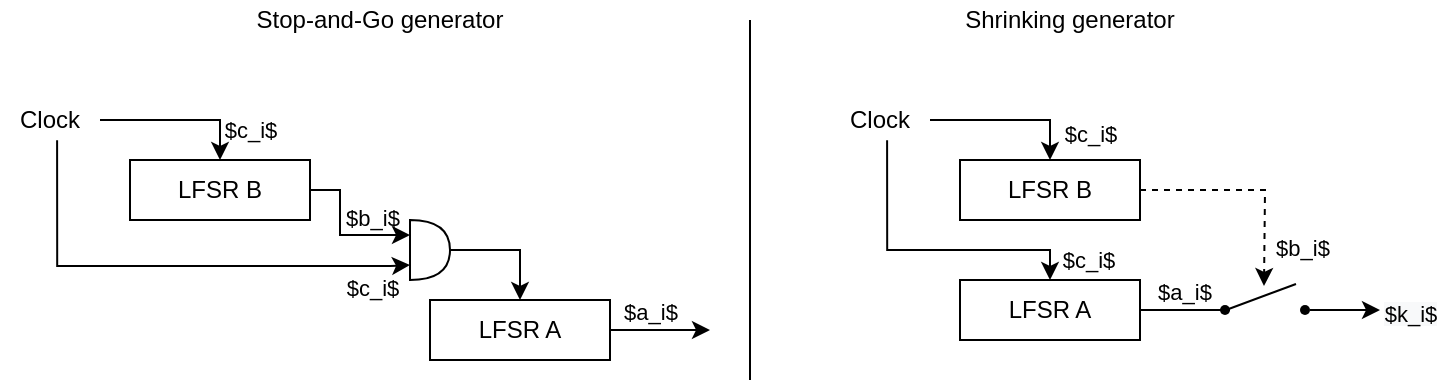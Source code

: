 <mxfile version="18.0.4" type="device"><diagram id="SgTzqGsatj2vo_emuHRF" name="Seite-1"><mxGraphModel dx="256" dy="238" grid="1" gridSize="10" guides="1" tooltips="1" connect="1" arrows="1" fold="1" page="1" pageScale="1" pageWidth="1654" pageHeight="1169" math="0" shadow="0"><root><mxCell id="0"/><mxCell id="1" parent="0"/><mxCell id="GpIzQqV02QC920jfc0ve-8" style="edgeStyle=orthogonalEdgeStyle;rounded=0;orthogonalLoop=1;jettySize=auto;html=1;entryX=0;entryY=0.25;entryDx=0;entryDy=0;entryPerimeter=0;" parent="1" source="GpIzQqV02QC920jfc0ve-2" target="GpIzQqV02QC920jfc0ve-9" edge="1"><mxGeometry relative="1" as="geometry"><mxPoint x="480" y="390" as="targetPoint"/><Array as="points"><mxPoint x="415" y="375"/><mxPoint x="415" y="398"/></Array></mxGeometry></mxCell><mxCell id="GpIzQqV02QC920jfc0ve-14" value="$b_i$" style="edgeLabel;html=1;align=center;verticalAlign=middle;resizable=0;points=[];labelBackgroundColor=none;" parent="GpIzQqV02QC920jfc0ve-8" vertex="1" connectable="0"><mxGeometry x="0.429" relative="1" as="geometry"><mxPoint x="1" y="-9" as="offset"/></mxGeometry></mxCell><mxCell id="GpIzQqV02QC920jfc0ve-2" value="LFSR B" style="rounded=0;whiteSpace=wrap;html=1;" parent="1" vertex="1"><mxGeometry x="310" y="360" width="90" height="30" as="geometry"/></mxCell><mxCell id="GpIzQqV02QC920jfc0ve-13" style="edgeStyle=orthogonalEdgeStyle;rounded=0;orthogonalLoop=1;jettySize=auto;html=1;" parent="1" source="GpIzQqV02QC920jfc0ve-3" edge="1"><mxGeometry relative="1" as="geometry"><mxPoint x="600" y="445" as="targetPoint"/></mxGeometry></mxCell><mxCell id="GpIzQqV02QC920jfc0ve-16" value="$a_i$" style="edgeLabel;html=1;align=center;verticalAlign=middle;resizable=0;points=[];labelBackgroundColor=none;" parent="GpIzQqV02QC920jfc0ve-13" vertex="1" connectable="0"><mxGeometry x="-0.207" relative="1" as="geometry"><mxPoint y="-9" as="offset"/></mxGeometry></mxCell><mxCell id="GpIzQqV02QC920jfc0ve-3" value="LFSR A" style="rounded=0;whiteSpace=wrap;html=1;" parent="1" vertex="1"><mxGeometry x="460" y="430" width="90" height="30" as="geometry"/></mxCell><mxCell id="GpIzQqV02QC920jfc0ve-6" style="edgeStyle=orthogonalEdgeStyle;rounded=0;orthogonalLoop=1;jettySize=auto;html=1;" parent="1" source="GpIzQqV02QC920jfc0ve-4" target="GpIzQqV02QC920jfc0ve-2" edge="1"><mxGeometry relative="1" as="geometry"/></mxCell><mxCell id="GpIzQqV02QC920jfc0ve-33" value="$c_i$" style="edgeLabel;html=1;align=center;verticalAlign=middle;resizable=0;points=[];labelBackgroundColor=none;" parent="GpIzQqV02QC920jfc0ve-6" vertex="1" connectable="0"><mxGeometry x="0.55" y="1" relative="1" as="geometry"><mxPoint x="14" y="3" as="offset"/></mxGeometry></mxCell><mxCell id="GpIzQqV02QC920jfc0ve-11" style="edgeStyle=orthogonalEdgeStyle;rounded=0;orthogonalLoop=1;jettySize=auto;html=1;entryX=0;entryY=0.75;entryDx=0;entryDy=0;entryPerimeter=0;exitX=0.571;exitY=1.005;exitDx=0;exitDy=0;exitPerimeter=0;" parent="1" source="GpIzQqV02QC920jfc0ve-4" target="GpIzQqV02QC920jfc0ve-9" edge="1"><mxGeometry relative="1" as="geometry"><Array as="points"><mxPoint x="274" y="413"/><mxPoint x="440" y="413"/></Array></mxGeometry></mxCell><mxCell id="GpIzQqV02QC920jfc0ve-15" value="$c_i$" style="edgeLabel;html=1;align=center;verticalAlign=middle;resizable=0;points=[];labelBackgroundColor=none;" parent="GpIzQqV02QC920jfc0ve-11" vertex="1" connectable="0"><mxGeometry x="0.877" y="1" relative="1" as="geometry"><mxPoint x="-4" y="12" as="offset"/></mxGeometry></mxCell><mxCell id="GpIzQqV02QC920jfc0ve-4" value="Clock" style="text;html=1;strokeColor=none;fillColor=none;align=center;verticalAlign=middle;whiteSpace=wrap;rounded=0;" parent="1" vertex="1"><mxGeometry x="245" y="330" width="50" height="20" as="geometry"/></mxCell><mxCell id="GpIzQqV02QC920jfc0ve-12" style="edgeStyle=orthogonalEdgeStyle;rounded=0;orthogonalLoop=1;jettySize=auto;html=1;exitX=1;exitY=0.5;exitDx=0;exitDy=0;exitPerimeter=0;entryX=0.5;entryY=0;entryDx=0;entryDy=0;" parent="1" source="GpIzQqV02QC920jfc0ve-9" target="GpIzQqV02QC920jfc0ve-3" edge="1"><mxGeometry relative="1" as="geometry"/></mxCell><mxCell id="GpIzQqV02QC920jfc0ve-9" value="" style="shape=or;whiteSpace=wrap;html=1;" parent="1" vertex="1"><mxGeometry x="450" y="390" width="20" height="30" as="geometry"/></mxCell><mxCell id="GpIzQqV02QC920jfc0ve-17" value="" style="endArrow=none;html=1;rounded=0;" parent="1" edge="1"><mxGeometry width="50" height="50" relative="1" as="geometry"><mxPoint x="620" y="470" as="sourcePoint"/><mxPoint x="620" y="290" as="targetPoint"/></mxGeometry></mxCell><mxCell id="GpIzQqV02QC920jfc0ve-18" value="Stop-and-Go generator" style="text;html=1;strokeColor=none;fillColor=none;align=center;verticalAlign=middle;whiteSpace=wrap;rounded=0;" parent="1" vertex="1"><mxGeometry x="250" y="280" width="370" height="20" as="geometry"/></mxCell><mxCell id="GpIzQqV02QC920jfc0ve-19" value="Shrinking generator" style="text;html=1;strokeColor=none;fillColor=none;align=center;verticalAlign=middle;whiteSpace=wrap;rounded=0;" parent="1" vertex="1"><mxGeometry x="620" y="280" width="320" height="20" as="geometry"/></mxCell><mxCell id="GpIzQqV02QC920jfc0ve-20" style="edgeStyle=orthogonalEdgeStyle;rounded=0;orthogonalLoop=1;jettySize=auto;html=1;dashed=1;" parent="1" source="GpIzQqV02QC920jfc0ve-22" edge="1"><mxGeometry relative="1" as="geometry"><mxPoint x="877" y="423" as="targetPoint"/></mxGeometry></mxCell><mxCell id="GpIzQqV02QC920jfc0ve-21" value="$b_i$" style="edgeLabel;html=1;align=center;verticalAlign=middle;resizable=0;points=[];labelBackgroundColor=none;" parent="GpIzQqV02QC920jfc0ve-20" vertex="1" connectable="0"><mxGeometry x="0.429" relative="1" as="geometry"><mxPoint x="18" y="12" as="offset"/></mxGeometry></mxCell><mxCell id="GpIzQqV02QC920jfc0ve-22" value="LFSR B" style="rounded=0;whiteSpace=wrap;html=1;" parent="1" vertex="1"><mxGeometry x="725" y="360" width="90" height="30" as="geometry"/></mxCell><mxCell id="GpIzQqV02QC920jfc0ve-25" value="LFSR A" style="rounded=0;whiteSpace=wrap;html=1;" parent="1" vertex="1"><mxGeometry x="725" y="420" width="90" height="30" as="geometry"/></mxCell><mxCell id="GpIzQqV02QC920jfc0ve-26" style="edgeStyle=orthogonalEdgeStyle;rounded=0;orthogonalLoop=1;jettySize=auto;html=1;" parent="1" source="GpIzQqV02QC920jfc0ve-29" target="GpIzQqV02QC920jfc0ve-22" edge="1"><mxGeometry relative="1" as="geometry"/></mxCell><mxCell id="GpIzQqV02QC920jfc0ve-34" value="&lt;span style=&quot;&quot;&gt;$c_i$&lt;/span&gt;" style="edgeLabel;html=1;align=center;verticalAlign=middle;resizable=0;points=[];labelBackgroundColor=none;" parent="GpIzQqV02QC920jfc0ve-26" vertex="1" connectable="0"><mxGeometry x="0.58" y="-1" relative="1" as="geometry"><mxPoint x="21" y="4" as="offset"/></mxGeometry></mxCell><mxCell id="GpIzQqV02QC920jfc0ve-27" style="edgeStyle=orthogonalEdgeStyle;rounded=0;orthogonalLoop=1;jettySize=auto;html=1;entryX=0.5;entryY=0;entryDx=0;entryDy=0;exitX=0.571;exitY=1.005;exitDx=0;exitDy=0;exitPerimeter=0;" parent="1" source="GpIzQqV02QC920jfc0ve-29" target="GpIzQqV02QC920jfc0ve-25" edge="1"><mxGeometry relative="1" as="geometry"><Array as="points"><mxPoint x="689" y="405"/><mxPoint x="770" y="405"/></Array></mxGeometry></mxCell><mxCell id="GpIzQqV02QC920jfc0ve-28" value="$c_i$" style="edgeLabel;html=1;align=center;verticalAlign=middle;resizable=0;points=[];labelBackgroundColor=none;" parent="GpIzQqV02QC920jfc0ve-27" vertex="1" connectable="0"><mxGeometry x="0.877" y="1" relative="1" as="geometry"><mxPoint x="18" y="-1" as="offset"/></mxGeometry></mxCell><mxCell id="GpIzQqV02QC920jfc0ve-29" value="Clock" style="text;html=1;strokeColor=none;fillColor=none;align=center;verticalAlign=middle;whiteSpace=wrap;rounded=0;" parent="1" vertex="1"><mxGeometry x="660" y="330" width="50" height="20" as="geometry"/></mxCell><mxCell id="GpIzQqV02QC920jfc0ve-36" value="" style="endArrow=none;html=1;rounded=0;exitX=1;exitY=0.5;exitDx=0;exitDy=0;startArrow=none;" parent="1" source="GpIzQqV02QC920jfc0ve-37" edge="1"><mxGeometry width="50" height="50" relative="1" as="geometry"><mxPoint x="845" y="480" as="sourcePoint"/><mxPoint x="855" y="435" as="targetPoint"/></mxGeometry></mxCell><mxCell id="GpIzQqV02QC920jfc0ve-37" value="" style="shape=ellipse;fillColor=#000000;strokeColor=none;html=1;sketch=0;labelBackgroundColor=none;" parent="1" vertex="1"><mxGeometry x="855" y="432.5" width="5" height="5" as="geometry"/></mxCell><mxCell id="GpIzQqV02QC920jfc0ve-38" value="" style="endArrow=none;html=1;rounded=0;exitX=1;exitY=0.5;exitDx=0;exitDy=0;" parent="1" source="GpIzQqV02QC920jfc0ve-25" target="GpIzQqV02QC920jfc0ve-37" edge="1"><mxGeometry width="50" height="50" relative="1" as="geometry"><mxPoint x="815.0" y="435" as="sourcePoint"/><mxPoint x="855" y="435" as="targetPoint"/></mxGeometry></mxCell><mxCell id="GpIzQqV02QC920jfc0ve-42" value="$a_i$" style="edgeLabel;html=1;align=center;verticalAlign=middle;resizable=0;points=[];labelBackgroundColor=none;" parent="GpIzQqV02QC920jfc0ve-38" vertex="1" connectable="0"><mxGeometry x="0.212" relative="1" as="geometry"><mxPoint x="-2" y="-9" as="offset"/></mxGeometry></mxCell><mxCell id="GpIzQqV02QC920jfc0ve-39" value="" style="endArrow=none;html=1;rounded=0;" parent="1" edge="1"><mxGeometry width="50" height="50" relative="1" as="geometry"><mxPoint x="858" y="435" as="sourcePoint"/><mxPoint x="893" y="422" as="targetPoint"/></mxGeometry></mxCell><mxCell id="GpIzQqV02QC920jfc0ve-40" value="" style="shape=ellipse;fillColor=#000000;strokeColor=none;html=1;sketch=0;labelBackgroundColor=none;" parent="1" vertex="1"><mxGeometry x="895" y="432.5" width="5" height="5" as="geometry"/></mxCell><mxCell id="GpIzQqV02QC920jfc0ve-41" value="" style="endArrow=classic;html=1;rounded=0;" parent="1" source="GpIzQqV02QC920jfc0ve-40" edge="1"><mxGeometry width="50" height="50" relative="1" as="geometry"><mxPoint x="918" y="480" as="sourcePoint"/><mxPoint x="935" y="435" as="targetPoint"/></mxGeometry></mxCell><mxCell id="yqNrj6SzwL27kyNC03-y-1" value="&lt;span style=&quot;background-color: rgb(248, 249, 250);&quot;&gt;$k_i$&lt;/span&gt;" style="edgeLabel;html=1;align=center;verticalAlign=middle;resizable=0;points=[];" parent="GpIzQqV02QC920jfc0ve-41" vertex="1" connectable="0"><mxGeometry x="-0.391" relative="1" as="geometry"><mxPoint x="39" y="2" as="offset"/></mxGeometry></mxCell></root></mxGraphModel></diagram></mxfile>